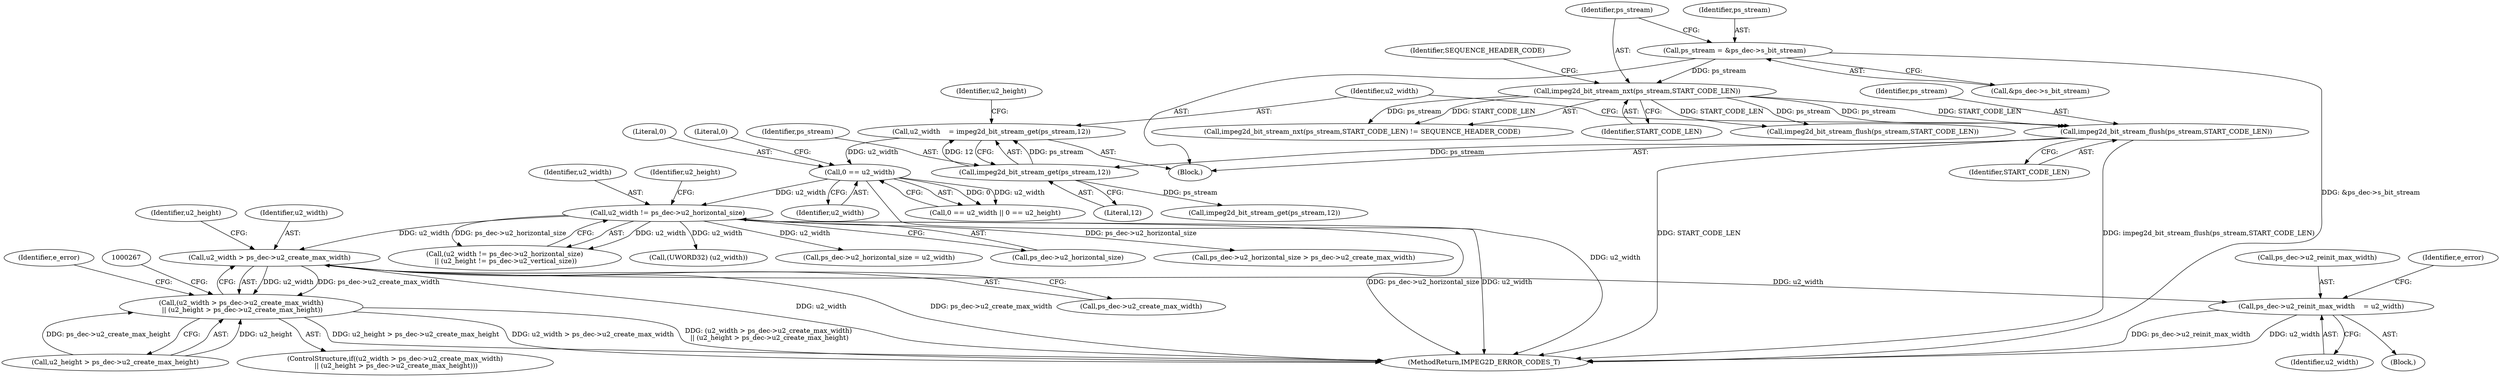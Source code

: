 digraph "0_Android_bef16671c891e16f25a7b174bc528eea109357be@API" {
"1000236" [label="(Call,u2_width > ps_dec->u2_create_max_width)"];
"1000178" [label="(Call,u2_width != ps_dec->u2_horizontal_size)"];
"1000163" [label="(Call,0 == u2_width)"];
"1000151" [label="(Call,u2_width    = impeg2d_bit_stream_get(ps_stream,12))"];
"1000153" [label="(Call,impeg2d_bit_stream_get(ps_stream,12))"];
"1000148" [label="(Call,impeg2d_bit_stream_flush(ps_stream,START_CODE_LEN))"];
"1000138" [label="(Call,impeg2d_bit_stream_nxt(ps_stream,START_CODE_LEN))"];
"1000128" [label="(Call,ps_stream = &ps_dec->s_bit_stream)"];
"1000235" [label="(Call,(u2_width > ps_dec->u2_create_max_width)\n || (u2_height > ps_dec->u2_create_max_height))"];
"1000256" [label="(Call,ps_dec->u2_reinit_max_width    = u2_width)"];
"1000143" [label="(Call,impeg2d_bit_stream_flush(ps_stream,START_CODE_LEN))"];
"1000177" [label="(Call,(u2_width != ps_dec->u2_horizontal_size)\n || (u2_height != ps_dec->u2_vertical_size))"];
"1000241" [label="(Call,u2_height > ps_dec->u2_create_max_height)"];
"1000137" [label="(Call,impeg2d_bit_stream_nxt(ps_stream,START_CODE_LEN) != SEQUENCE_HEADER_CODE)"];
"1000128" [label="(Call,ps_stream = &ps_dec->s_bit_stream)"];
"1000150" [label="(Identifier,START_CODE_LEN)"];
"1000141" [label="(Identifier,SEQUENCE_HEADER_CODE)"];
"1000420" [label="(MethodReturn,IMPEG2D_ERROR_CODES_T)"];
"1000184" [label="(Identifier,u2_height)"];
"1000152" [label="(Identifier,u2_width)"];
"1000155" [label="(Literal,12)"];
"1000164" [label="(Literal,0)"];
"1000257" [label="(Call,ps_dec->u2_reinit_max_width)"];
"1000140" [label="(Identifier,START_CODE_LEN)"];
"1000256" [label="(Call,ps_dec->u2_reinit_max_width    = u2_width)"];
"1000162" [label="(Call,0 == u2_width || 0 == u2_height)"];
"1000129" [label="(Identifier,ps_stream)"];
"1000217" [label="(Call,(UWORD32) (u2_width))"];
"1000234" [label="(ControlStructure,if((u2_width > ps_dec->u2_create_max_width)\n || (u2_height > ps_dec->u2_create_max_height)))"];
"1000138" [label="(Call,impeg2d_bit_stream_nxt(ps_stream,START_CODE_LEN))"];
"1000157" [label="(Identifier,u2_height)"];
"1000178" [label="(Call,u2_width != ps_dec->u2_horizontal_size)"];
"1000126" [label="(Block,)"];
"1000130" [label="(Call,&ps_dec->s_bit_stream)"];
"1000236" [label="(Call,u2_width > ps_dec->u2_create_max_width)"];
"1000249" [label="(Identifier,e_error)"];
"1000235" [label="(Call,(u2_width > ps_dec->u2_create_max_width)\n || (u2_height > ps_dec->u2_create_max_height))"];
"1000139" [label="(Identifier,ps_stream)"];
"1000260" [label="(Identifier,u2_width)"];
"1000242" [label="(Identifier,u2_height)"];
"1000237" [label="(Identifier,u2_width)"];
"1000158" [label="(Call,impeg2d_bit_stream_get(ps_stream,12))"];
"1000196" [label="(Call,ps_dec->u2_horizontal_size = u2_width)"];
"1000148" [label="(Call,impeg2d_bit_stream_flush(ps_stream,START_CODE_LEN))"];
"1000180" [label="(Call,ps_dec->u2_horizontal_size)"];
"1000163" [label="(Call,0 == u2_width)"];
"1000238" [label="(Call,ps_dec->u2_create_max_width)"];
"1000271" [label="(Call,ps_dec->u2_horizontal_size > ps_dec->u2_create_max_width)"];
"1000153" [label="(Call,impeg2d_bit_stream_get(ps_stream,12))"];
"1000149" [label="(Identifier,ps_stream)"];
"1000154" [label="(Identifier,ps_stream)"];
"1000246" [label="(Block,)"];
"1000179" [label="(Identifier,u2_width)"];
"1000262" [label="(Identifier,e_error)"];
"1000167" [label="(Literal,0)"];
"1000151" [label="(Call,u2_width    = impeg2d_bit_stream_get(ps_stream,12))"];
"1000165" [label="(Identifier,u2_width)"];
"1000236" -> "1000235"  [label="AST: "];
"1000236" -> "1000238"  [label="CFG: "];
"1000237" -> "1000236"  [label="AST: "];
"1000238" -> "1000236"  [label="AST: "];
"1000242" -> "1000236"  [label="CFG: "];
"1000235" -> "1000236"  [label="CFG: "];
"1000236" -> "1000420"  [label="DDG: u2_width"];
"1000236" -> "1000420"  [label="DDG: ps_dec->u2_create_max_width"];
"1000236" -> "1000235"  [label="DDG: u2_width"];
"1000236" -> "1000235"  [label="DDG: ps_dec->u2_create_max_width"];
"1000178" -> "1000236"  [label="DDG: u2_width"];
"1000236" -> "1000256"  [label="DDG: u2_width"];
"1000178" -> "1000177"  [label="AST: "];
"1000178" -> "1000180"  [label="CFG: "];
"1000179" -> "1000178"  [label="AST: "];
"1000180" -> "1000178"  [label="AST: "];
"1000184" -> "1000178"  [label="CFG: "];
"1000177" -> "1000178"  [label="CFG: "];
"1000178" -> "1000420"  [label="DDG: u2_width"];
"1000178" -> "1000420"  [label="DDG: ps_dec->u2_horizontal_size"];
"1000178" -> "1000177"  [label="DDG: u2_width"];
"1000178" -> "1000177"  [label="DDG: ps_dec->u2_horizontal_size"];
"1000163" -> "1000178"  [label="DDG: u2_width"];
"1000178" -> "1000196"  [label="DDG: u2_width"];
"1000178" -> "1000217"  [label="DDG: u2_width"];
"1000178" -> "1000271"  [label="DDG: ps_dec->u2_horizontal_size"];
"1000163" -> "1000162"  [label="AST: "];
"1000163" -> "1000165"  [label="CFG: "];
"1000164" -> "1000163"  [label="AST: "];
"1000165" -> "1000163"  [label="AST: "];
"1000167" -> "1000163"  [label="CFG: "];
"1000162" -> "1000163"  [label="CFG: "];
"1000163" -> "1000420"  [label="DDG: u2_width"];
"1000163" -> "1000162"  [label="DDG: 0"];
"1000163" -> "1000162"  [label="DDG: u2_width"];
"1000151" -> "1000163"  [label="DDG: u2_width"];
"1000151" -> "1000126"  [label="AST: "];
"1000151" -> "1000153"  [label="CFG: "];
"1000152" -> "1000151"  [label="AST: "];
"1000153" -> "1000151"  [label="AST: "];
"1000157" -> "1000151"  [label="CFG: "];
"1000153" -> "1000151"  [label="DDG: ps_stream"];
"1000153" -> "1000151"  [label="DDG: 12"];
"1000153" -> "1000155"  [label="CFG: "];
"1000154" -> "1000153"  [label="AST: "];
"1000155" -> "1000153"  [label="AST: "];
"1000148" -> "1000153"  [label="DDG: ps_stream"];
"1000153" -> "1000158"  [label="DDG: ps_stream"];
"1000148" -> "1000126"  [label="AST: "];
"1000148" -> "1000150"  [label="CFG: "];
"1000149" -> "1000148"  [label="AST: "];
"1000150" -> "1000148"  [label="AST: "];
"1000152" -> "1000148"  [label="CFG: "];
"1000148" -> "1000420"  [label="DDG: impeg2d_bit_stream_flush(ps_stream,START_CODE_LEN)"];
"1000148" -> "1000420"  [label="DDG: START_CODE_LEN"];
"1000138" -> "1000148"  [label="DDG: ps_stream"];
"1000138" -> "1000148"  [label="DDG: START_CODE_LEN"];
"1000138" -> "1000137"  [label="AST: "];
"1000138" -> "1000140"  [label="CFG: "];
"1000139" -> "1000138"  [label="AST: "];
"1000140" -> "1000138"  [label="AST: "];
"1000141" -> "1000138"  [label="CFG: "];
"1000138" -> "1000137"  [label="DDG: ps_stream"];
"1000138" -> "1000137"  [label="DDG: START_CODE_LEN"];
"1000128" -> "1000138"  [label="DDG: ps_stream"];
"1000138" -> "1000143"  [label="DDG: ps_stream"];
"1000138" -> "1000143"  [label="DDG: START_CODE_LEN"];
"1000128" -> "1000126"  [label="AST: "];
"1000128" -> "1000130"  [label="CFG: "];
"1000129" -> "1000128"  [label="AST: "];
"1000130" -> "1000128"  [label="AST: "];
"1000139" -> "1000128"  [label="CFG: "];
"1000128" -> "1000420"  [label="DDG: &ps_dec->s_bit_stream"];
"1000235" -> "1000234"  [label="AST: "];
"1000235" -> "1000241"  [label="CFG: "];
"1000241" -> "1000235"  [label="AST: "];
"1000249" -> "1000235"  [label="CFG: "];
"1000267" -> "1000235"  [label="CFG: "];
"1000235" -> "1000420"  [label="DDG: u2_width > ps_dec->u2_create_max_width"];
"1000235" -> "1000420"  [label="DDG: (u2_width > ps_dec->u2_create_max_width)\n || (u2_height > ps_dec->u2_create_max_height)"];
"1000235" -> "1000420"  [label="DDG: u2_height > ps_dec->u2_create_max_height"];
"1000241" -> "1000235"  [label="DDG: u2_height"];
"1000241" -> "1000235"  [label="DDG: ps_dec->u2_create_max_height"];
"1000256" -> "1000246"  [label="AST: "];
"1000256" -> "1000260"  [label="CFG: "];
"1000257" -> "1000256"  [label="AST: "];
"1000260" -> "1000256"  [label="AST: "];
"1000262" -> "1000256"  [label="CFG: "];
"1000256" -> "1000420"  [label="DDG: u2_width"];
"1000256" -> "1000420"  [label="DDG: ps_dec->u2_reinit_max_width"];
}
